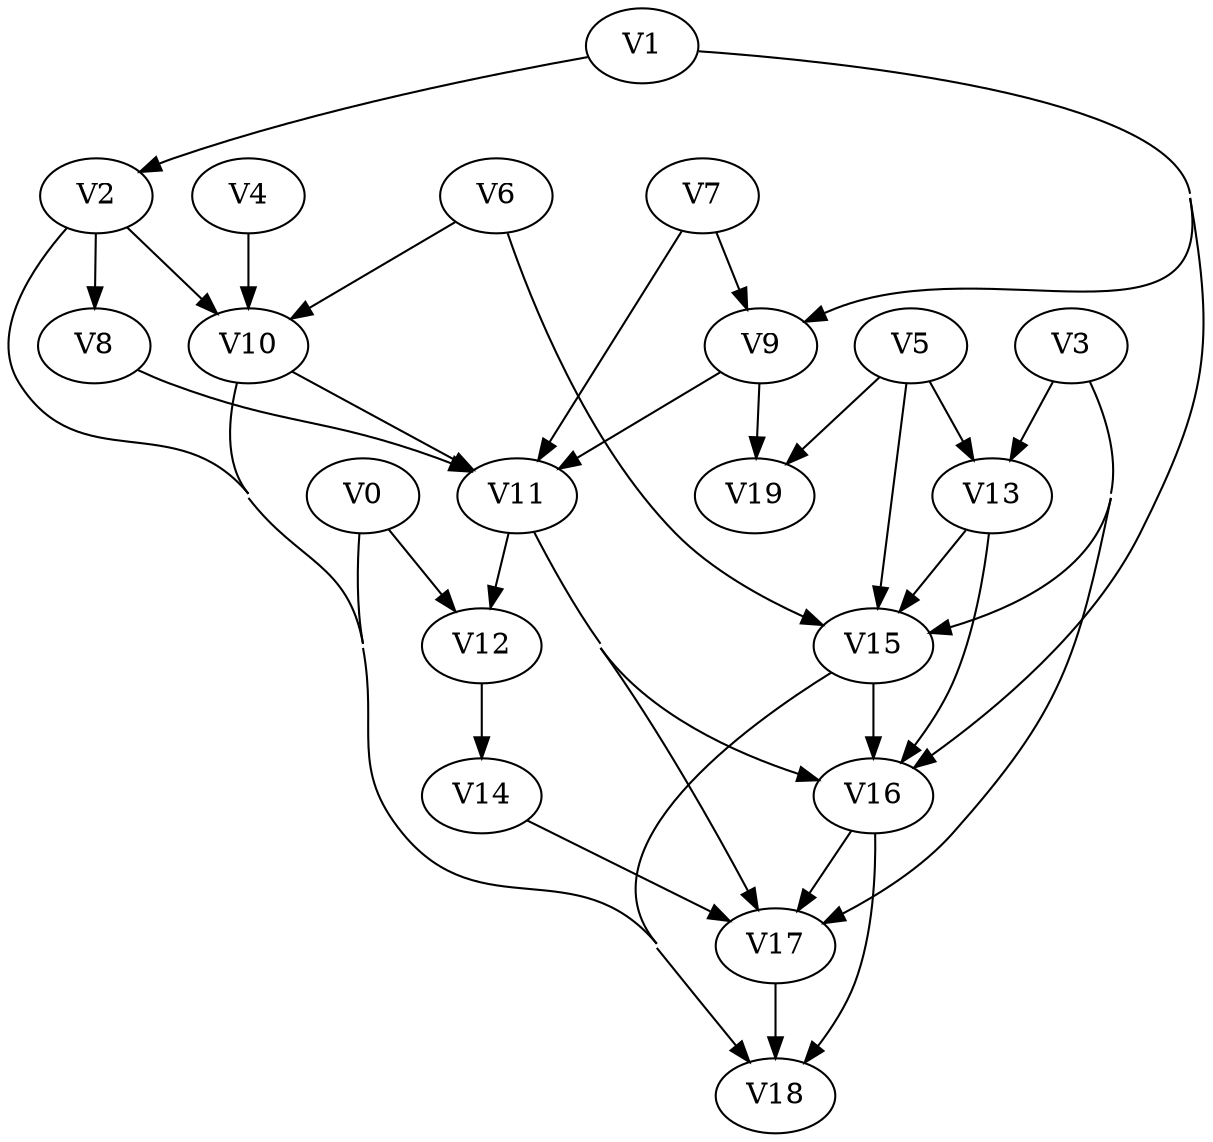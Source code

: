 strict digraph my_dotgraph {
concentrate=True;
V0;
V1;
V2;
V3;
V4;
V5;
V6;
V7;
V8;
V9;
V10;
V11;
V12;
V13;
V14;
V15;
V16;
V17;
V18;
V19;
V0 -> V12;
V0 -> V18;
V1 -> V2;
V1 -> V9;
V1 -> V16;
V2 -> V8;
V2 -> V10;
V2 -> V18;
V3 -> V13;
V3 -> V15;
V3 -> V17;
V4 -> V10;
V5 -> V13;
V5 -> V15;
V5 -> V19;
V6 -> V10;
V6 -> V15;
V7 -> V9;
V7 -> V11;
V8 -> V11;
V9 -> V11;
V9 -> V19;
V10 -> V11;
V10 -> V18;
V11 -> V12;
V11 -> V16;
V11 -> V17;
V12 -> V14;
V13 -> V15;
V13 -> V16;
V14 -> V17;
V15 -> V16;
V15 -> V18;
V16 -> V17;
V16 -> V18;
V17 -> V18;
}